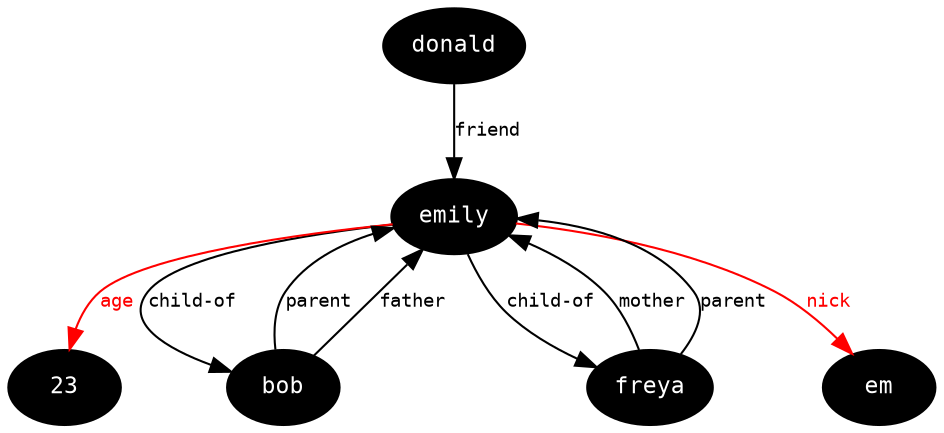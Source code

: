 digraph G {
node[color="black",style="filled",fontname="Inconsolata",fontcolor="white",fontsize=11];
edge[fontname="Inconsolata",fontsize="9"];
"emily" -> "bob" [label="child-of"];
"donald" -> "emily" [label="friend"];
"freya" -> "emily" [label="mother"];
"emily" -> "freya" [label="child-of"];
"bob" -> "emily" [label="parent"];
"bob" -> "emily" [label="father"];
"freya" -> "emily" [label="parent"];

edge[fontname="Inconsolata",fontsize=9,color=red,fontcolor=red];
"emily" -> "23" [label="age"];
"emily" -> "em" [label="nick"];

}